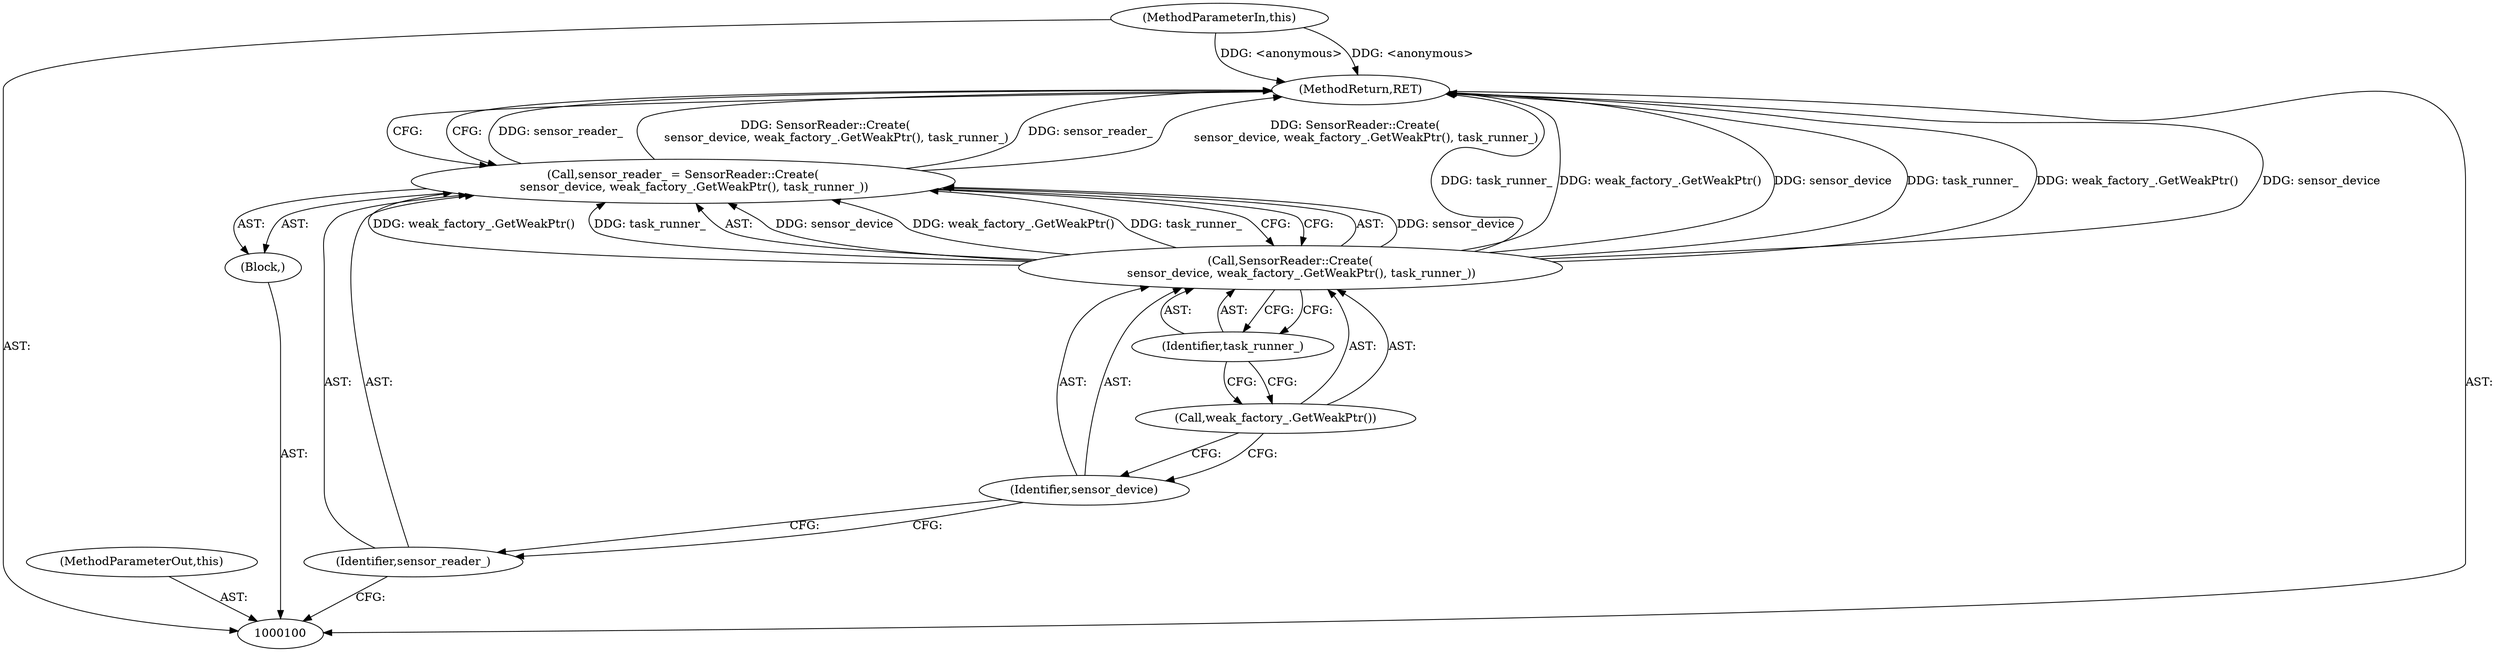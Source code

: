 digraph "0_Chrome_c0c8978849ac57e4ecd613ddc8ff7852a2054734_14" {
"1000101" [label="(MethodParameterIn,this)"];
"1000129" [label="(MethodParameterOut,this)"];
"1000102" [label="(Block,)"];
"1000109" [label="(MethodReturn,RET)"];
"1000105" [label="(Call,SensorReader::Create(\n      sensor_device, weak_factory_.GetWeakPtr(), task_runner_))"];
"1000103" [label="(Call,sensor_reader_ = SensorReader::Create(\n      sensor_device, weak_factory_.GetWeakPtr(), task_runner_))"];
"1000104" [label="(Identifier,sensor_reader_)"];
"1000107" [label="(Call,weak_factory_.GetWeakPtr())"];
"1000108" [label="(Identifier,task_runner_)"];
"1000106" [label="(Identifier,sensor_device)"];
"1000101" -> "1000100"  [label="AST: "];
"1000101" -> "1000109"  [label="DDG: <anonymous>"];
"1000129" -> "1000100"  [label="AST: "];
"1000102" -> "1000100"  [label="AST: "];
"1000103" -> "1000102"  [label="AST: "];
"1000109" -> "1000100"  [label="AST: "];
"1000109" -> "1000103"  [label="CFG: "];
"1000105" -> "1000109"  [label="DDG: task_runner_"];
"1000105" -> "1000109"  [label="DDG: weak_factory_.GetWeakPtr()"];
"1000105" -> "1000109"  [label="DDG: sensor_device"];
"1000103" -> "1000109"  [label="DDG: sensor_reader_"];
"1000103" -> "1000109"  [label="DDG: SensorReader::Create(\n      sensor_device, weak_factory_.GetWeakPtr(), task_runner_)"];
"1000101" -> "1000109"  [label="DDG: <anonymous>"];
"1000105" -> "1000103"  [label="AST: "];
"1000105" -> "1000108"  [label="CFG: "];
"1000106" -> "1000105"  [label="AST: "];
"1000107" -> "1000105"  [label="AST: "];
"1000108" -> "1000105"  [label="AST: "];
"1000103" -> "1000105"  [label="CFG: "];
"1000105" -> "1000109"  [label="DDG: task_runner_"];
"1000105" -> "1000109"  [label="DDG: weak_factory_.GetWeakPtr()"];
"1000105" -> "1000109"  [label="DDG: sensor_device"];
"1000105" -> "1000103"  [label="DDG: sensor_device"];
"1000105" -> "1000103"  [label="DDG: weak_factory_.GetWeakPtr()"];
"1000105" -> "1000103"  [label="DDG: task_runner_"];
"1000103" -> "1000102"  [label="AST: "];
"1000103" -> "1000105"  [label="CFG: "];
"1000104" -> "1000103"  [label="AST: "];
"1000105" -> "1000103"  [label="AST: "];
"1000109" -> "1000103"  [label="CFG: "];
"1000103" -> "1000109"  [label="DDG: sensor_reader_"];
"1000103" -> "1000109"  [label="DDG: SensorReader::Create(\n      sensor_device, weak_factory_.GetWeakPtr(), task_runner_)"];
"1000105" -> "1000103"  [label="DDG: sensor_device"];
"1000105" -> "1000103"  [label="DDG: weak_factory_.GetWeakPtr()"];
"1000105" -> "1000103"  [label="DDG: task_runner_"];
"1000104" -> "1000103"  [label="AST: "];
"1000104" -> "1000100"  [label="CFG: "];
"1000106" -> "1000104"  [label="CFG: "];
"1000107" -> "1000105"  [label="AST: "];
"1000107" -> "1000106"  [label="CFG: "];
"1000108" -> "1000107"  [label="CFG: "];
"1000108" -> "1000105"  [label="AST: "];
"1000108" -> "1000107"  [label="CFG: "];
"1000105" -> "1000108"  [label="CFG: "];
"1000106" -> "1000105"  [label="AST: "];
"1000106" -> "1000104"  [label="CFG: "];
"1000107" -> "1000106"  [label="CFG: "];
}
